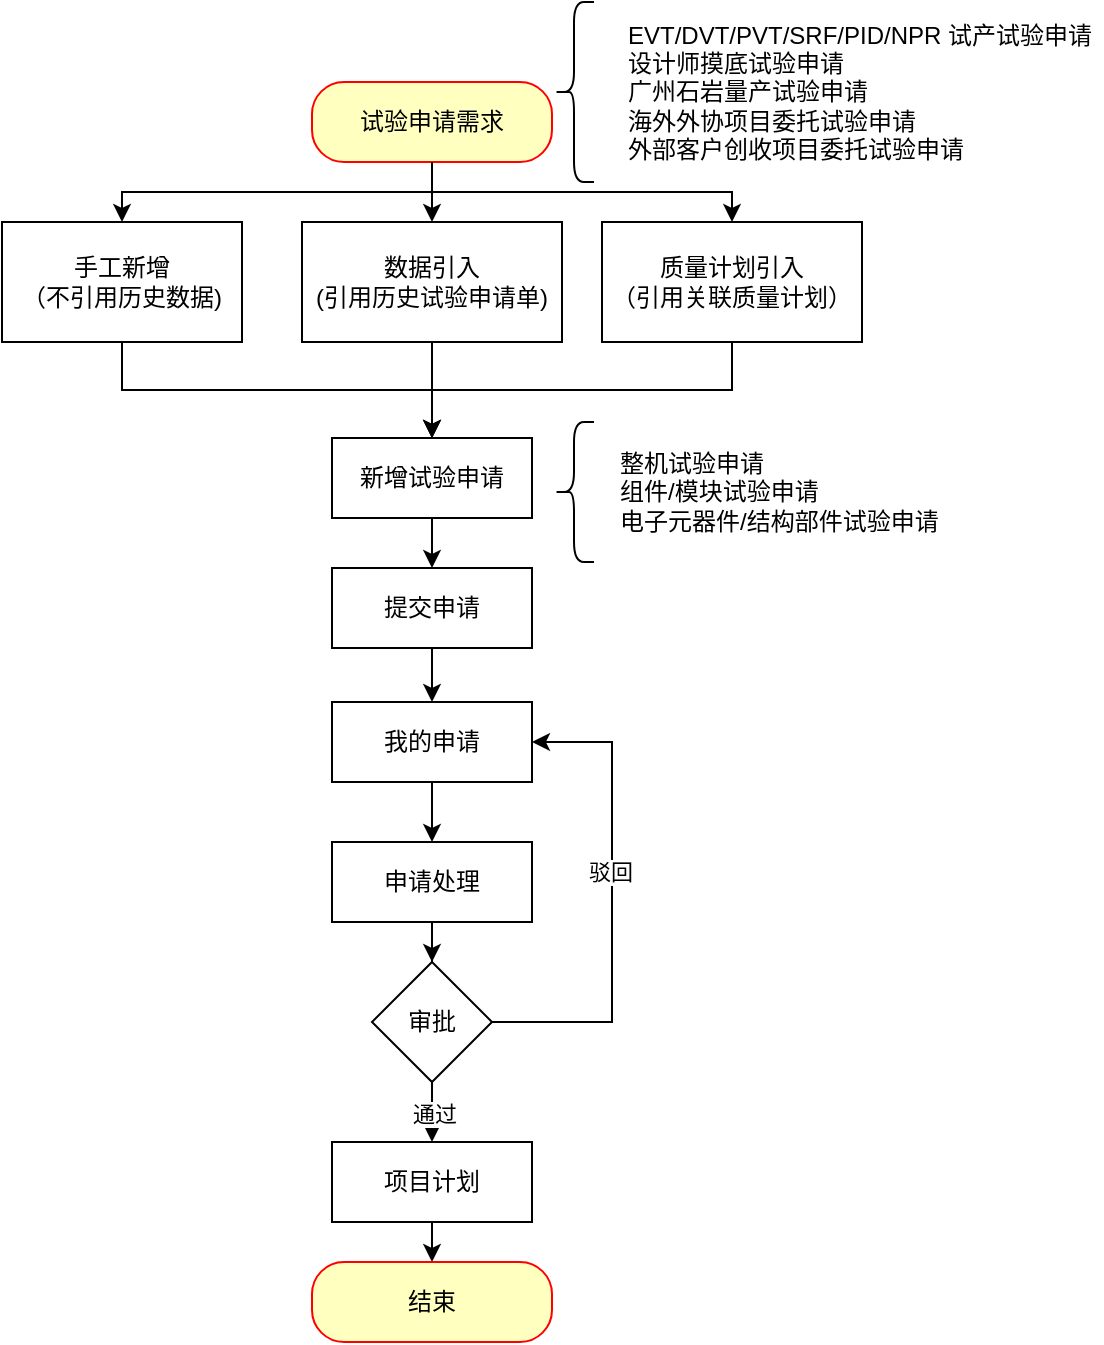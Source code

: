 <mxfile version="18.0.7" type="github">
  <diagram id="jn-MygmnrIAQaEjp0OCI" name="Page-1">
    <mxGraphModel dx="1645" dy="762" grid="1" gridSize="10" guides="1" tooltips="1" connect="1" arrows="1" fold="1" page="1" pageScale="1" pageWidth="827" pageHeight="1169" math="0" shadow="0">
      <root>
        <mxCell id="0" />
        <mxCell id="1" parent="0" />
        <mxCell id="FpMQJVCtdq-tfEAyTLfx-33" value="" style="edgeStyle=orthogonalEdgeStyle;rounded=0;orthogonalLoop=1;jettySize=auto;html=1;" edge="1" parent="1" source="FpMQJVCtdq-tfEAyTLfx-16" target="FpMQJVCtdq-tfEAyTLfx-32">
          <mxGeometry relative="1" as="geometry" />
        </mxCell>
        <mxCell id="FpMQJVCtdq-tfEAyTLfx-16" value="我的申请" style="whiteSpace=wrap;html=1;rounded=0;" vertex="1" parent="1">
          <mxGeometry x="215" y="430" width="100" height="40" as="geometry" />
        </mxCell>
        <mxCell id="FpMQJVCtdq-tfEAyTLfx-31" value="" style="edgeStyle=orthogonalEdgeStyle;rounded=0;orthogonalLoop=1;jettySize=auto;html=1;" edge="1" parent="1" source="FpMQJVCtdq-tfEAyTLfx-29" target="FpMQJVCtdq-tfEAyTLfx-16">
          <mxGeometry relative="1" as="geometry" />
        </mxCell>
        <mxCell id="FpMQJVCtdq-tfEAyTLfx-29" value="提交申请" style="rounded=0;whiteSpace=wrap;html=1;" vertex="1" parent="1">
          <mxGeometry x="215" y="363" width="100" height="40" as="geometry" />
        </mxCell>
        <mxCell id="FpMQJVCtdq-tfEAyTLfx-35" value="" style="edgeStyle=orthogonalEdgeStyle;rounded=0;orthogonalLoop=1;jettySize=auto;html=1;" edge="1" parent="1" source="FpMQJVCtdq-tfEAyTLfx-32" target="FpMQJVCtdq-tfEAyTLfx-34">
          <mxGeometry relative="1" as="geometry" />
        </mxCell>
        <mxCell id="FpMQJVCtdq-tfEAyTLfx-32" value="申请处理" style="whiteSpace=wrap;html=1;rounded=0;" vertex="1" parent="1">
          <mxGeometry x="215" y="500" width="100" height="40" as="geometry" />
        </mxCell>
        <mxCell id="FpMQJVCtdq-tfEAyTLfx-37" value="" style="edgeStyle=orthogonalEdgeStyle;rounded=0;orthogonalLoop=1;jettySize=auto;html=1;entryX=0.5;entryY=0;entryDx=0;entryDy=0;" edge="1" parent="1" source="FpMQJVCtdq-tfEAyTLfx-34" target="FpMQJVCtdq-tfEAyTLfx-36">
          <mxGeometry relative="1" as="geometry">
            <mxPoint x="265" y="700" as="targetPoint" />
          </mxGeometry>
        </mxCell>
        <mxCell id="FpMQJVCtdq-tfEAyTLfx-39" value="通过" style="edgeLabel;html=1;align=center;verticalAlign=middle;resizable=0;points=[];" vertex="1" connectable="0" parent="FpMQJVCtdq-tfEAyTLfx-37">
          <mxGeometry x="-0.378" y="1" relative="1" as="geometry">
            <mxPoint as="offset" />
          </mxGeometry>
        </mxCell>
        <mxCell id="FpMQJVCtdq-tfEAyTLfx-34" value="审批" style="rhombus;whiteSpace=wrap;html=1;rounded=0;" vertex="1" parent="1">
          <mxGeometry x="235" y="560" width="60" height="60" as="geometry" />
        </mxCell>
        <mxCell id="FpMQJVCtdq-tfEAyTLfx-73" value="" style="edgeStyle=elbowEdgeStyle;rounded=0;orthogonalLoop=1;jettySize=auto;elbow=vertical;html=1;" edge="1" parent="1" source="FpMQJVCtdq-tfEAyTLfx-36" target="FpMQJVCtdq-tfEAyTLfx-63">
          <mxGeometry relative="1" as="geometry" />
        </mxCell>
        <mxCell id="FpMQJVCtdq-tfEAyTLfx-36" value="项目计划" style="whiteSpace=wrap;html=1;rounded=0;" vertex="1" parent="1">
          <mxGeometry x="215" y="650" width="100" height="40" as="geometry" />
        </mxCell>
        <mxCell id="FpMQJVCtdq-tfEAyTLfx-38" value="" style="endArrow=classic;html=1;rounded=0;exitX=1;exitY=0.5;exitDx=0;exitDy=0;edgeStyle=elbowEdgeStyle;entryX=1;entryY=0.5;entryDx=0;entryDy=0;" edge="1" parent="1" source="FpMQJVCtdq-tfEAyTLfx-34" target="FpMQJVCtdq-tfEAyTLfx-16">
          <mxGeometry width="50" height="50" relative="1" as="geometry">
            <mxPoint x="335" y="828" as="sourcePoint" />
            <mxPoint x="405" y="448" as="targetPoint" />
            <Array as="points">
              <mxPoint x="355" y="540" />
            </Array>
          </mxGeometry>
        </mxCell>
        <mxCell id="FpMQJVCtdq-tfEAyTLfx-40" value="驳回" style="edgeLabel;html=1;align=center;verticalAlign=middle;resizable=0;points=[];" vertex="1" connectable="0" parent="FpMQJVCtdq-tfEAyTLfx-38">
          <mxGeometry x="0.123" y="1" relative="1" as="geometry">
            <mxPoint as="offset" />
          </mxGeometry>
        </mxCell>
        <mxCell id="FpMQJVCtdq-tfEAyTLfx-41" value="手工新增&lt;br&gt;（不引用历史数据)" style="rounded=0;whiteSpace=wrap;html=1;" vertex="1" parent="1">
          <mxGeometry x="50" y="190" width="120" height="60" as="geometry" />
        </mxCell>
        <mxCell id="FpMQJVCtdq-tfEAyTLfx-57" value="" style="edgeStyle=elbowEdgeStyle;rounded=0;orthogonalLoop=1;jettySize=auto;elbow=vertical;html=1;" edge="1" parent="1" source="FpMQJVCtdq-tfEAyTLfx-42" target="FpMQJVCtdq-tfEAyTLfx-55">
          <mxGeometry relative="1" as="geometry" />
        </mxCell>
        <mxCell id="FpMQJVCtdq-tfEAyTLfx-42" value="数据引入&lt;br&gt;(引用历史试验申请单)" style="rounded=0;whiteSpace=wrap;html=1;" vertex="1" parent="1">
          <mxGeometry x="200" y="190" width="130" height="60" as="geometry" />
        </mxCell>
        <mxCell id="FpMQJVCtdq-tfEAyTLfx-43" value="质量计划引入&lt;br&gt;（引用关联质量计划）" style="rounded=0;whiteSpace=wrap;html=1;" vertex="1" parent="1">
          <mxGeometry x="350" y="190" width="130" height="60" as="geometry" />
        </mxCell>
        <mxCell id="FpMQJVCtdq-tfEAyTLfx-48" value="" style="edgeStyle=elbowEdgeStyle;rounded=0;orthogonalLoop=1;jettySize=auto;elbow=vertical;html=1;exitX=0.5;exitY=1;exitDx=0;exitDy=0;entryX=0.5;entryY=0;entryDx=0;entryDy=0;" edge="1" parent="1" source="FpMQJVCtdq-tfEAyTLfx-41" target="FpMQJVCtdq-tfEAyTLfx-55">
          <mxGeometry relative="1" as="geometry">
            <mxPoint x="290" y="260" as="sourcePoint" />
            <mxPoint x="260" y="320" as="targetPoint" />
            <Array as="points" />
          </mxGeometry>
        </mxCell>
        <mxCell id="FpMQJVCtdq-tfEAyTLfx-50" value="整机试验申请&lt;br&gt;组件/模块试验申请&lt;br&gt;电子元器件/结构部件试验申请" style="text;html=1;strokeColor=none;fillColor=none;align=left;verticalAlign=middle;whiteSpace=wrap;rounded=0;" vertex="1" parent="1">
          <mxGeometry x="357" y="290" width="178" height="70" as="geometry" />
        </mxCell>
        <mxCell id="FpMQJVCtdq-tfEAyTLfx-51" value="" style="shape=curlyBracket;whiteSpace=wrap;html=1;rounded=1;" vertex="1" parent="1">
          <mxGeometry x="326" y="290" width="20" height="70" as="geometry" />
        </mxCell>
        <mxCell id="FpMQJVCtdq-tfEAyTLfx-56" value="" style="edgeStyle=elbowEdgeStyle;rounded=0;orthogonalLoop=1;jettySize=auto;elbow=vertical;html=1;" edge="1" parent="1" source="FpMQJVCtdq-tfEAyTLfx-55" target="FpMQJVCtdq-tfEAyTLfx-29">
          <mxGeometry relative="1" as="geometry" />
        </mxCell>
        <mxCell id="FpMQJVCtdq-tfEAyTLfx-55" value="新增试验申请" style="rounded=0;whiteSpace=wrap;html=1;" vertex="1" parent="1">
          <mxGeometry x="215" y="298" width="100" height="40" as="geometry" />
        </mxCell>
        <mxCell id="FpMQJVCtdq-tfEAyTLfx-58" value="" style="endArrow=classic;html=1;rounded=0;elbow=vertical;edgeStyle=elbowEdgeStyle;exitX=0.5;exitY=1;exitDx=0;exitDy=0;entryX=0.5;entryY=0;entryDx=0;entryDy=0;" edge="1" parent="1" source="FpMQJVCtdq-tfEAyTLfx-43" target="FpMQJVCtdq-tfEAyTLfx-55">
          <mxGeometry width="50" height="50" relative="1" as="geometry">
            <mxPoint x="370" y="340" as="sourcePoint" />
            <mxPoint x="420" y="290" as="targetPoint" />
            <Array as="points" />
          </mxGeometry>
        </mxCell>
        <mxCell id="FpMQJVCtdq-tfEAyTLfx-63" value="结束" style="rounded=1;whiteSpace=wrap;html=1;arcSize=40;fontColor=#000000;fillColor=#ffffc0;strokeColor=#ff0000;" vertex="1" parent="1">
          <mxGeometry x="205" y="710" width="120" height="40" as="geometry" />
        </mxCell>
        <mxCell id="FpMQJVCtdq-tfEAyTLfx-76" value="" style="edgeStyle=elbowEdgeStyle;rounded=0;orthogonalLoop=1;jettySize=auto;elbow=vertical;html=1;" edge="1" parent="1" source="FpMQJVCtdq-tfEAyTLfx-64" target="FpMQJVCtdq-tfEAyTLfx-42">
          <mxGeometry relative="1" as="geometry" />
        </mxCell>
        <mxCell id="FpMQJVCtdq-tfEAyTLfx-64" value="试验申请需求" style="rounded=1;whiteSpace=wrap;html=1;arcSize=40;fontColor=#000000;fillColor=#ffffc0;strokeColor=#ff0000;" vertex="1" parent="1">
          <mxGeometry x="205" y="120" width="120" height="40" as="geometry" />
        </mxCell>
        <mxCell id="FpMQJVCtdq-tfEAyTLfx-67" value="" style="shape=curlyBracket;whiteSpace=wrap;html=1;rounded=1;" vertex="1" parent="1">
          <mxGeometry x="326" y="80" width="20" height="90" as="geometry" />
        </mxCell>
        <mxCell id="FpMQJVCtdq-tfEAyTLfx-68" value="EVT/DVT/PVT/SRF/PID/NPR 试产试验申请&lt;br&gt;设计师摸底试验申请&lt;br&gt;广州石岩量产试验申请&lt;br&gt;海外外协项目委托试验申请&lt;br&gt;外部客户创收项目委托试验申请" style="text;html=1;strokeColor=none;fillColor=none;align=left;verticalAlign=middle;whiteSpace=wrap;rounded=0;textDirection=ltr;spacingLeft=7;" vertex="1" parent="1">
          <mxGeometry x="354" y="80" width="246" height="90" as="geometry" />
        </mxCell>
        <mxCell id="FpMQJVCtdq-tfEAyTLfx-77" value="" style="edgeStyle=elbowEdgeStyle;rounded=0;orthogonalLoop=1;jettySize=auto;elbow=vertical;html=1;exitX=0.5;exitY=1;exitDx=0;exitDy=0;entryX=0.5;entryY=0;entryDx=0;entryDy=0;" edge="1" parent="1" source="FpMQJVCtdq-tfEAyTLfx-64" target="FpMQJVCtdq-tfEAyTLfx-41">
          <mxGeometry relative="1" as="geometry">
            <mxPoint x="275" y="170" as="sourcePoint" />
            <mxPoint x="275" y="200" as="targetPoint" />
          </mxGeometry>
        </mxCell>
        <mxCell id="FpMQJVCtdq-tfEAyTLfx-78" value="" style="edgeStyle=elbowEdgeStyle;rounded=0;orthogonalLoop=1;jettySize=auto;elbow=vertical;html=1;exitX=0.5;exitY=1;exitDx=0;exitDy=0;entryX=0.5;entryY=0;entryDx=0;entryDy=0;" edge="1" parent="1" source="FpMQJVCtdq-tfEAyTLfx-64" target="FpMQJVCtdq-tfEAyTLfx-43">
          <mxGeometry relative="1" as="geometry">
            <mxPoint x="275" y="170" as="sourcePoint" />
            <mxPoint x="120" y="200" as="targetPoint" />
          </mxGeometry>
        </mxCell>
      </root>
    </mxGraphModel>
  </diagram>
</mxfile>
